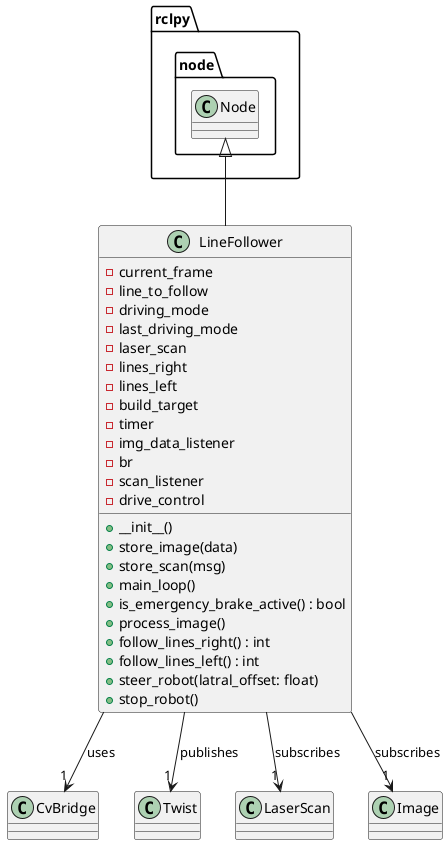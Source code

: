 @startuml

rclpy.node.Node <|-- LineFollower

class LineFollower {
    - current_frame
    - line_to_follow
    - driving_mode
    - last_driving_mode
    - laser_scan
    - lines_right
    - lines_left
    - build_target
    - timer
    - img_data_listener
    - br
    - scan_listener
    - drive_control

    + __init__()
    + store_image(data)
    + store_scan(msg)
    + main_loop()
    + is_emergency_brake_active() : bool
    + process_image()
    + follow_lines_right() : int
    + follow_lines_left() : int
    + steer_robot(latral_offset: float)
    + stop_robot()
}

LineFollower --> "1" CvBridge : uses
LineFollower --> "1" Twist : publishes
LineFollower --> "1" LaserScan : subscribes
LineFollower --> "1" Image : subscribes
@enduml